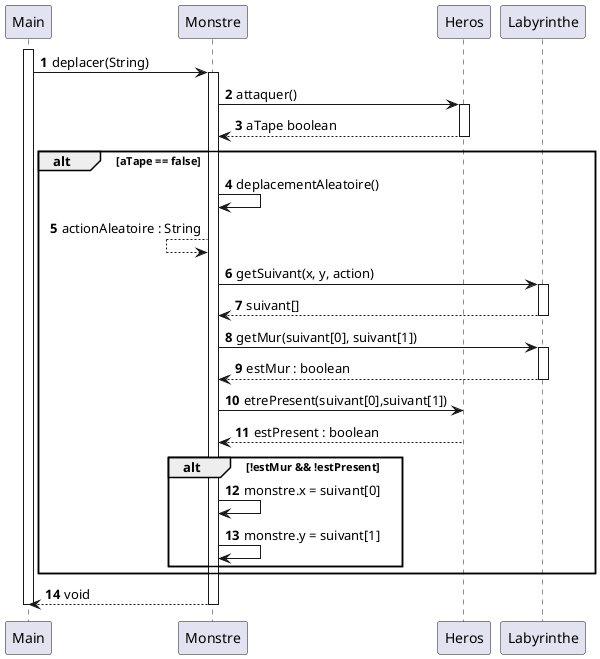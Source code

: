 @startuml
'https://plantuml.com/sequence-diagram

autonumber

participant "Main" as main
participant "Monstre" as monstre
participant "Heros" as heros
participant "Labyrinthe" as laby

activate main
main -> monstre : deplacer(String)
activate monstre

monstre -> heros : attaquer()
activate heros
heros --> monstre : aTape boolean
deactivate heros

alt aTape == false
    monstre -> monstre : deplacementAleatoire()
    monstre <-- monstre : actionAleatoire : String

    monstre -> laby : getSuivant(x, y, action)
    activate laby
    laby --> monstre : suivant[]
    deactivate laby

    monstre -> laby : getMur(suivant[0], suivant[1])
    activate laby
    laby --> monstre : estMur : boolean
    deactivate laby

    monstre -> heros : etrePresent(suivant[0],suivant[1])
    heros --> monstre : estPresent : boolean

    alt !estMur && !estPresent
        monstre -> monstre : monstre.x = suivant[0]
        monstre -> monstre : monstre.y = suivant[1]
    end
end

monstre --> main : void
deactivate monstre
deactivate main

@enduml